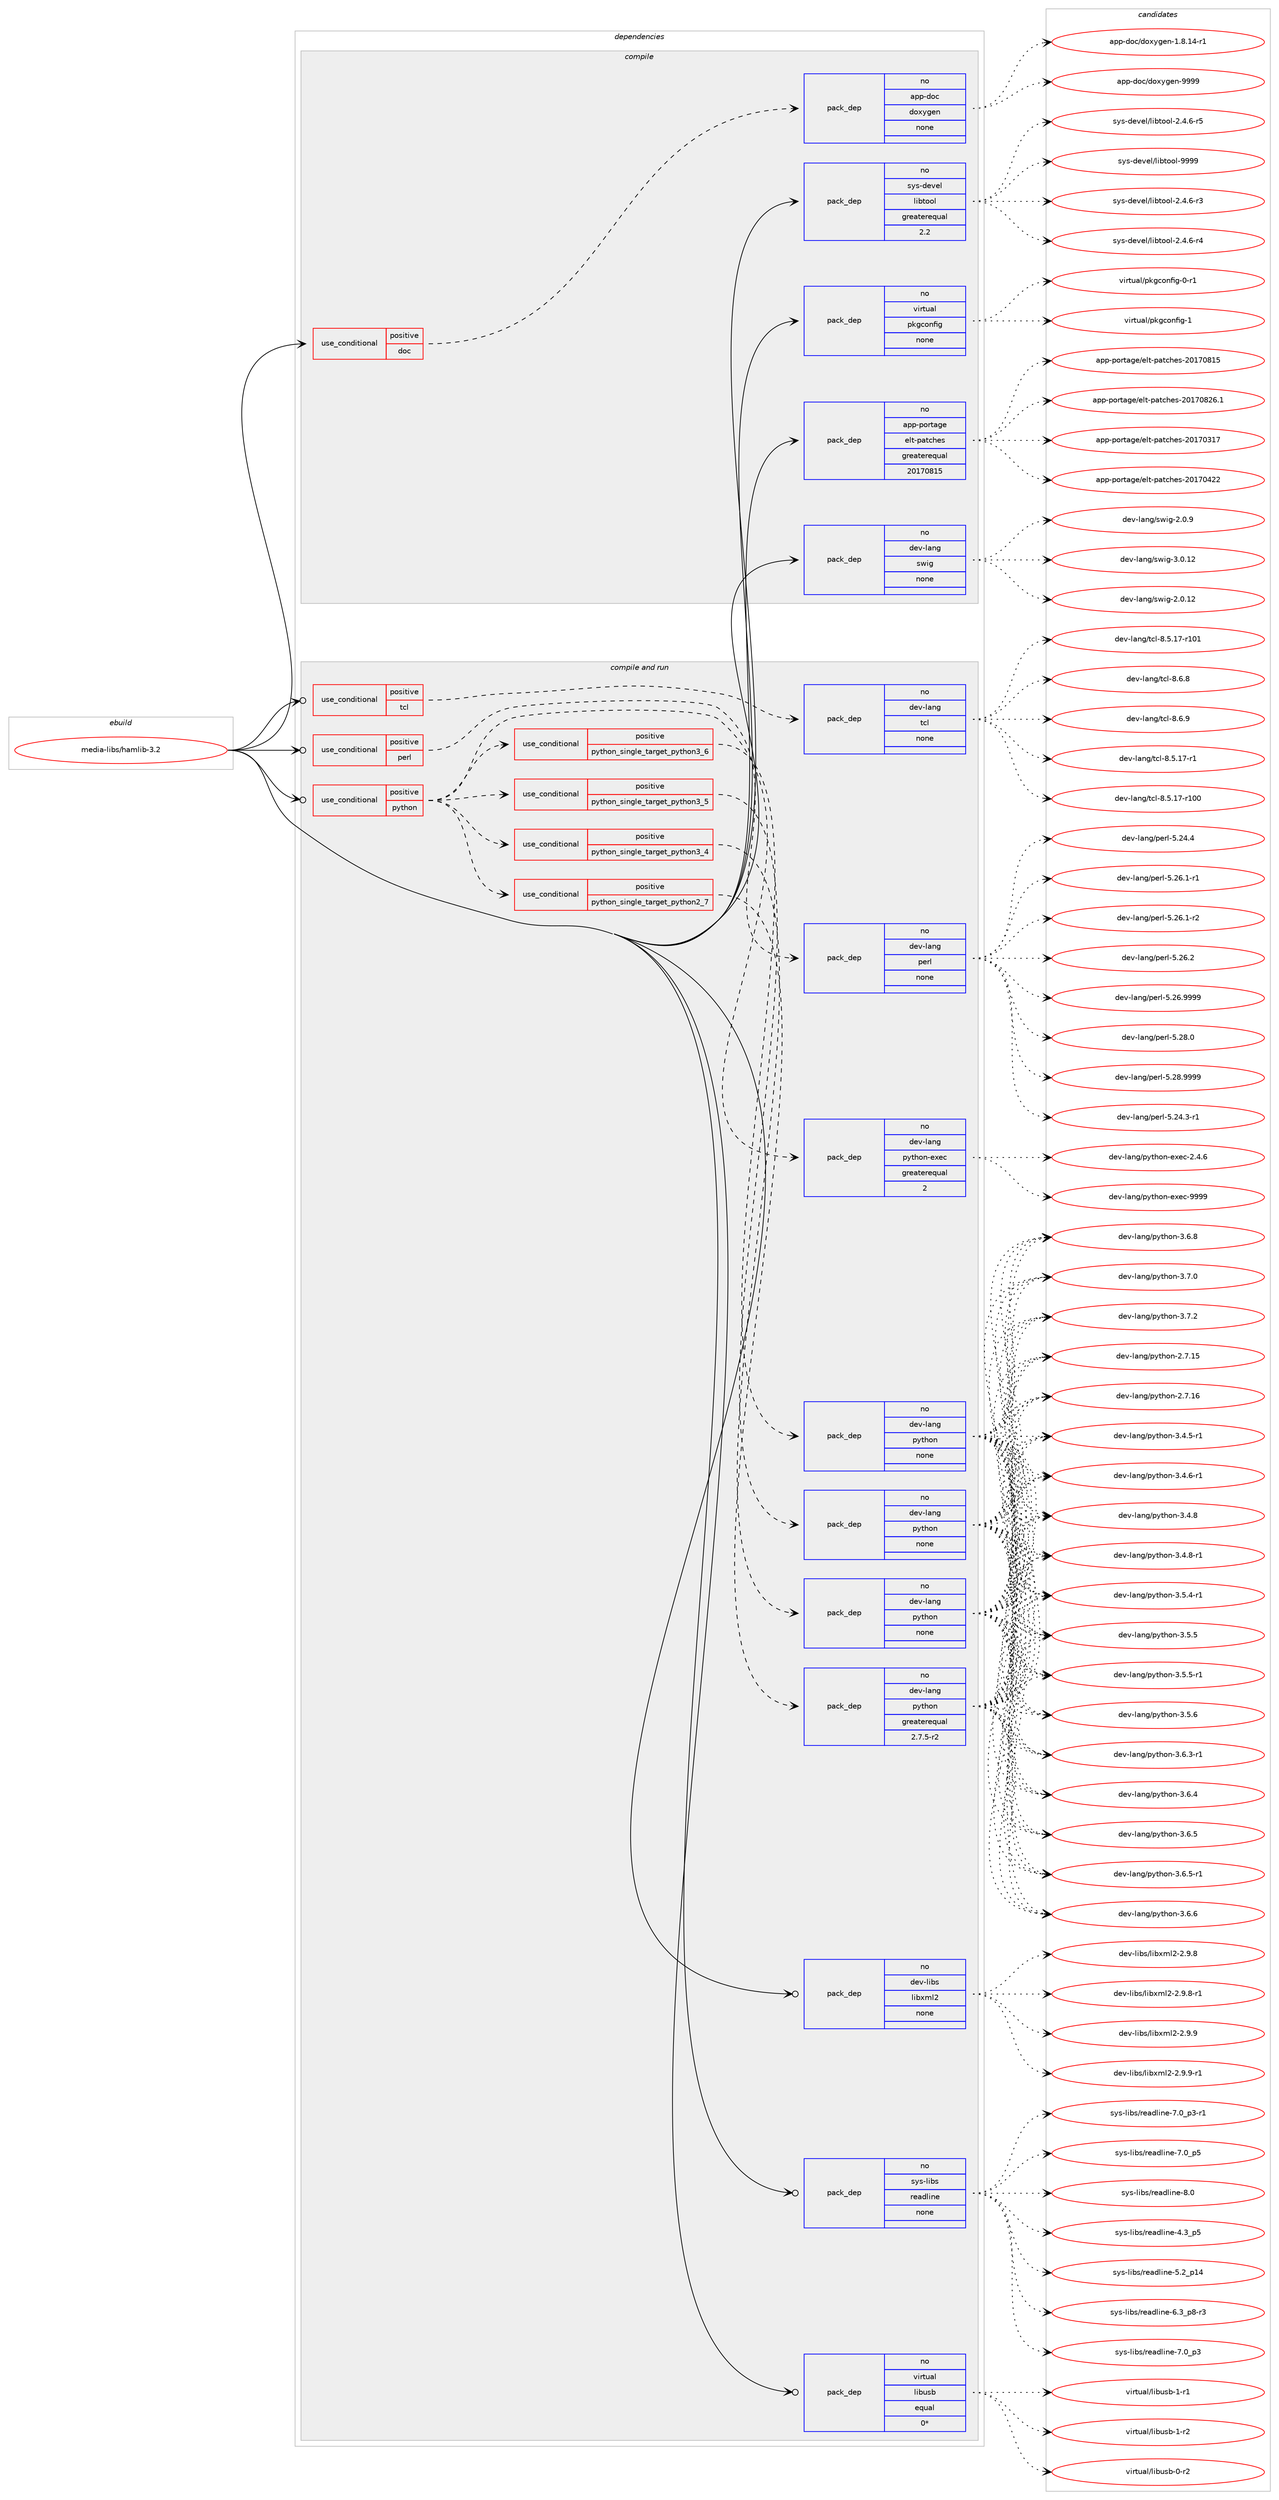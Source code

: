 digraph prolog {

# *************
# Graph options
# *************

newrank=true;
concentrate=true;
compound=true;
graph [rankdir=LR,fontname=Helvetica,fontsize=10,ranksep=1.5];#, ranksep=2.5, nodesep=0.2];
edge  [arrowhead=vee];
node  [fontname=Helvetica,fontsize=10];

# **********
# The ebuild
# **********

subgraph cluster_leftcol {
color=gray;
rank=same;
label=<<i>ebuild</i>>;
id [label="media-libs/hamlib-3.2", color=red, width=4, href="../media-libs/hamlib-3.2.svg"];
}

# ****************
# The dependencies
# ****************

subgraph cluster_midcol {
color=gray;
label=<<i>dependencies</i>>;
subgraph cluster_compile {
fillcolor="#eeeeee";
style=filled;
label=<<i>compile</i>>;
subgraph cond434113 {
dependency1611339 [label=<<TABLE BORDER="0" CELLBORDER="1" CELLSPACING="0" CELLPADDING="4"><TR><TD ROWSPAN="3" CELLPADDING="10">use_conditional</TD></TR><TR><TD>positive</TD></TR><TR><TD>doc</TD></TR></TABLE>>, shape=none, color=red];
subgraph pack1151498 {
dependency1611340 [label=<<TABLE BORDER="0" CELLBORDER="1" CELLSPACING="0" CELLPADDING="4" WIDTH="220"><TR><TD ROWSPAN="6" CELLPADDING="30">pack_dep</TD></TR><TR><TD WIDTH="110">no</TD></TR><TR><TD>app-doc</TD></TR><TR><TD>doxygen</TD></TR><TR><TD>none</TD></TR><TR><TD></TD></TR></TABLE>>, shape=none, color=blue];
}
dependency1611339:e -> dependency1611340:w [weight=20,style="dashed",arrowhead="vee"];
}
id:e -> dependency1611339:w [weight=20,style="solid",arrowhead="vee"];
subgraph pack1151499 {
dependency1611341 [label=<<TABLE BORDER="0" CELLBORDER="1" CELLSPACING="0" CELLPADDING="4" WIDTH="220"><TR><TD ROWSPAN="6" CELLPADDING="30">pack_dep</TD></TR><TR><TD WIDTH="110">no</TD></TR><TR><TD>app-portage</TD></TR><TR><TD>elt-patches</TD></TR><TR><TD>greaterequal</TD></TR><TR><TD>20170815</TD></TR></TABLE>>, shape=none, color=blue];
}
id:e -> dependency1611341:w [weight=20,style="solid",arrowhead="vee"];
subgraph pack1151500 {
dependency1611342 [label=<<TABLE BORDER="0" CELLBORDER="1" CELLSPACING="0" CELLPADDING="4" WIDTH="220"><TR><TD ROWSPAN="6" CELLPADDING="30">pack_dep</TD></TR><TR><TD WIDTH="110">no</TD></TR><TR><TD>dev-lang</TD></TR><TR><TD>swig</TD></TR><TR><TD>none</TD></TR><TR><TD></TD></TR></TABLE>>, shape=none, color=blue];
}
id:e -> dependency1611342:w [weight=20,style="solid",arrowhead="vee"];
subgraph pack1151501 {
dependency1611343 [label=<<TABLE BORDER="0" CELLBORDER="1" CELLSPACING="0" CELLPADDING="4" WIDTH="220"><TR><TD ROWSPAN="6" CELLPADDING="30">pack_dep</TD></TR><TR><TD WIDTH="110">no</TD></TR><TR><TD>sys-devel</TD></TR><TR><TD>libtool</TD></TR><TR><TD>greaterequal</TD></TR><TR><TD>2.2</TD></TR></TABLE>>, shape=none, color=blue];
}
id:e -> dependency1611343:w [weight=20,style="solid",arrowhead="vee"];
subgraph pack1151502 {
dependency1611344 [label=<<TABLE BORDER="0" CELLBORDER="1" CELLSPACING="0" CELLPADDING="4" WIDTH="220"><TR><TD ROWSPAN="6" CELLPADDING="30">pack_dep</TD></TR><TR><TD WIDTH="110">no</TD></TR><TR><TD>virtual</TD></TR><TR><TD>pkgconfig</TD></TR><TR><TD>none</TD></TR><TR><TD></TD></TR></TABLE>>, shape=none, color=blue];
}
id:e -> dependency1611344:w [weight=20,style="solid",arrowhead="vee"];
}
subgraph cluster_compileandrun {
fillcolor="#eeeeee";
style=filled;
label=<<i>compile and run</i>>;
subgraph cond434114 {
dependency1611345 [label=<<TABLE BORDER="0" CELLBORDER="1" CELLSPACING="0" CELLPADDING="4"><TR><TD ROWSPAN="3" CELLPADDING="10">use_conditional</TD></TR><TR><TD>positive</TD></TR><TR><TD>perl</TD></TR></TABLE>>, shape=none, color=red];
subgraph pack1151503 {
dependency1611346 [label=<<TABLE BORDER="0" CELLBORDER="1" CELLSPACING="0" CELLPADDING="4" WIDTH="220"><TR><TD ROWSPAN="6" CELLPADDING="30">pack_dep</TD></TR><TR><TD WIDTH="110">no</TD></TR><TR><TD>dev-lang</TD></TR><TR><TD>perl</TD></TR><TR><TD>none</TD></TR><TR><TD></TD></TR></TABLE>>, shape=none, color=blue];
}
dependency1611345:e -> dependency1611346:w [weight=20,style="dashed",arrowhead="vee"];
}
id:e -> dependency1611345:w [weight=20,style="solid",arrowhead="odotvee"];
subgraph cond434115 {
dependency1611347 [label=<<TABLE BORDER="0" CELLBORDER="1" CELLSPACING="0" CELLPADDING="4"><TR><TD ROWSPAN="3" CELLPADDING="10">use_conditional</TD></TR><TR><TD>positive</TD></TR><TR><TD>python</TD></TR></TABLE>>, shape=none, color=red];
subgraph cond434116 {
dependency1611348 [label=<<TABLE BORDER="0" CELLBORDER="1" CELLSPACING="0" CELLPADDING="4"><TR><TD ROWSPAN="3" CELLPADDING="10">use_conditional</TD></TR><TR><TD>positive</TD></TR><TR><TD>python_single_target_python2_7</TD></TR></TABLE>>, shape=none, color=red];
subgraph pack1151504 {
dependency1611349 [label=<<TABLE BORDER="0" CELLBORDER="1" CELLSPACING="0" CELLPADDING="4" WIDTH="220"><TR><TD ROWSPAN="6" CELLPADDING="30">pack_dep</TD></TR><TR><TD WIDTH="110">no</TD></TR><TR><TD>dev-lang</TD></TR><TR><TD>python</TD></TR><TR><TD>greaterequal</TD></TR><TR><TD>2.7.5-r2</TD></TR></TABLE>>, shape=none, color=blue];
}
dependency1611348:e -> dependency1611349:w [weight=20,style="dashed",arrowhead="vee"];
}
dependency1611347:e -> dependency1611348:w [weight=20,style="dashed",arrowhead="vee"];
subgraph cond434117 {
dependency1611350 [label=<<TABLE BORDER="0" CELLBORDER="1" CELLSPACING="0" CELLPADDING="4"><TR><TD ROWSPAN="3" CELLPADDING="10">use_conditional</TD></TR><TR><TD>positive</TD></TR><TR><TD>python_single_target_python3_4</TD></TR></TABLE>>, shape=none, color=red];
subgraph pack1151505 {
dependency1611351 [label=<<TABLE BORDER="0" CELLBORDER="1" CELLSPACING="0" CELLPADDING="4" WIDTH="220"><TR><TD ROWSPAN="6" CELLPADDING="30">pack_dep</TD></TR><TR><TD WIDTH="110">no</TD></TR><TR><TD>dev-lang</TD></TR><TR><TD>python</TD></TR><TR><TD>none</TD></TR><TR><TD></TD></TR></TABLE>>, shape=none, color=blue];
}
dependency1611350:e -> dependency1611351:w [weight=20,style="dashed",arrowhead="vee"];
}
dependency1611347:e -> dependency1611350:w [weight=20,style="dashed",arrowhead="vee"];
subgraph cond434118 {
dependency1611352 [label=<<TABLE BORDER="0" CELLBORDER="1" CELLSPACING="0" CELLPADDING="4"><TR><TD ROWSPAN="3" CELLPADDING="10">use_conditional</TD></TR><TR><TD>positive</TD></TR><TR><TD>python_single_target_python3_5</TD></TR></TABLE>>, shape=none, color=red];
subgraph pack1151506 {
dependency1611353 [label=<<TABLE BORDER="0" CELLBORDER="1" CELLSPACING="0" CELLPADDING="4" WIDTH="220"><TR><TD ROWSPAN="6" CELLPADDING="30">pack_dep</TD></TR><TR><TD WIDTH="110">no</TD></TR><TR><TD>dev-lang</TD></TR><TR><TD>python</TD></TR><TR><TD>none</TD></TR><TR><TD></TD></TR></TABLE>>, shape=none, color=blue];
}
dependency1611352:e -> dependency1611353:w [weight=20,style="dashed",arrowhead="vee"];
}
dependency1611347:e -> dependency1611352:w [weight=20,style="dashed",arrowhead="vee"];
subgraph cond434119 {
dependency1611354 [label=<<TABLE BORDER="0" CELLBORDER="1" CELLSPACING="0" CELLPADDING="4"><TR><TD ROWSPAN="3" CELLPADDING="10">use_conditional</TD></TR><TR><TD>positive</TD></TR><TR><TD>python_single_target_python3_6</TD></TR></TABLE>>, shape=none, color=red];
subgraph pack1151507 {
dependency1611355 [label=<<TABLE BORDER="0" CELLBORDER="1" CELLSPACING="0" CELLPADDING="4" WIDTH="220"><TR><TD ROWSPAN="6" CELLPADDING="30">pack_dep</TD></TR><TR><TD WIDTH="110">no</TD></TR><TR><TD>dev-lang</TD></TR><TR><TD>python</TD></TR><TR><TD>none</TD></TR><TR><TD></TD></TR></TABLE>>, shape=none, color=blue];
}
dependency1611354:e -> dependency1611355:w [weight=20,style="dashed",arrowhead="vee"];
}
dependency1611347:e -> dependency1611354:w [weight=20,style="dashed",arrowhead="vee"];
subgraph pack1151508 {
dependency1611356 [label=<<TABLE BORDER="0" CELLBORDER="1" CELLSPACING="0" CELLPADDING="4" WIDTH="220"><TR><TD ROWSPAN="6" CELLPADDING="30">pack_dep</TD></TR><TR><TD WIDTH="110">no</TD></TR><TR><TD>dev-lang</TD></TR><TR><TD>python-exec</TD></TR><TR><TD>greaterequal</TD></TR><TR><TD>2</TD></TR></TABLE>>, shape=none, color=blue];
}
dependency1611347:e -> dependency1611356:w [weight=20,style="dashed",arrowhead="vee"];
}
id:e -> dependency1611347:w [weight=20,style="solid",arrowhead="odotvee"];
subgraph cond434120 {
dependency1611357 [label=<<TABLE BORDER="0" CELLBORDER="1" CELLSPACING="0" CELLPADDING="4"><TR><TD ROWSPAN="3" CELLPADDING="10">use_conditional</TD></TR><TR><TD>positive</TD></TR><TR><TD>tcl</TD></TR></TABLE>>, shape=none, color=red];
subgraph pack1151509 {
dependency1611358 [label=<<TABLE BORDER="0" CELLBORDER="1" CELLSPACING="0" CELLPADDING="4" WIDTH="220"><TR><TD ROWSPAN="6" CELLPADDING="30">pack_dep</TD></TR><TR><TD WIDTH="110">no</TD></TR><TR><TD>dev-lang</TD></TR><TR><TD>tcl</TD></TR><TR><TD>none</TD></TR><TR><TD></TD></TR></TABLE>>, shape=none, color=blue];
}
dependency1611357:e -> dependency1611358:w [weight=20,style="dashed",arrowhead="vee"];
}
id:e -> dependency1611357:w [weight=20,style="solid",arrowhead="odotvee"];
subgraph pack1151510 {
dependency1611359 [label=<<TABLE BORDER="0" CELLBORDER="1" CELLSPACING="0" CELLPADDING="4" WIDTH="220"><TR><TD ROWSPAN="6" CELLPADDING="30">pack_dep</TD></TR><TR><TD WIDTH="110">no</TD></TR><TR><TD>dev-libs</TD></TR><TR><TD>libxml2</TD></TR><TR><TD>none</TD></TR><TR><TD></TD></TR></TABLE>>, shape=none, color=blue];
}
id:e -> dependency1611359:w [weight=20,style="solid",arrowhead="odotvee"];
subgraph pack1151511 {
dependency1611360 [label=<<TABLE BORDER="0" CELLBORDER="1" CELLSPACING="0" CELLPADDING="4" WIDTH="220"><TR><TD ROWSPAN="6" CELLPADDING="30">pack_dep</TD></TR><TR><TD WIDTH="110">no</TD></TR><TR><TD>sys-libs</TD></TR><TR><TD>readline</TD></TR><TR><TD>none</TD></TR><TR><TD></TD></TR></TABLE>>, shape=none, color=blue];
}
id:e -> dependency1611360:w [weight=20,style="solid",arrowhead="odotvee"];
subgraph pack1151512 {
dependency1611361 [label=<<TABLE BORDER="0" CELLBORDER="1" CELLSPACING="0" CELLPADDING="4" WIDTH="220"><TR><TD ROWSPAN="6" CELLPADDING="30">pack_dep</TD></TR><TR><TD WIDTH="110">no</TD></TR><TR><TD>virtual</TD></TR><TR><TD>libusb</TD></TR><TR><TD>equal</TD></TR><TR><TD>0*</TD></TR></TABLE>>, shape=none, color=blue];
}
id:e -> dependency1611361:w [weight=20,style="solid",arrowhead="odotvee"];
}
subgraph cluster_run {
fillcolor="#eeeeee";
style=filled;
label=<<i>run</i>>;
}
}

# **************
# The candidates
# **************

subgraph cluster_choices {
rank=same;
color=gray;
label=<<i>candidates</i>>;

subgraph choice1151498 {
color=black;
nodesep=1;
choice97112112451001119947100111120121103101110454946564649524511449 [label="app-doc/doxygen-1.8.14-r1", color=red, width=4,href="../app-doc/doxygen-1.8.14-r1.svg"];
choice971121124510011199471001111201211031011104557575757 [label="app-doc/doxygen-9999", color=red, width=4,href="../app-doc/doxygen-9999.svg"];
dependency1611340:e -> choice97112112451001119947100111120121103101110454946564649524511449:w [style=dotted,weight="100"];
dependency1611340:e -> choice971121124510011199471001111201211031011104557575757:w [style=dotted,weight="100"];
}
subgraph choice1151499 {
color=black;
nodesep=1;
choice97112112451121111141169710310147101108116451129711699104101115455048495548514955 [label="app-portage/elt-patches-20170317", color=red, width=4,href="../app-portage/elt-patches-20170317.svg"];
choice97112112451121111141169710310147101108116451129711699104101115455048495548525050 [label="app-portage/elt-patches-20170422", color=red, width=4,href="../app-portage/elt-patches-20170422.svg"];
choice97112112451121111141169710310147101108116451129711699104101115455048495548564953 [label="app-portage/elt-patches-20170815", color=red, width=4,href="../app-portage/elt-patches-20170815.svg"];
choice971121124511211111411697103101471011081164511297116991041011154550484955485650544649 [label="app-portage/elt-patches-20170826.1", color=red, width=4,href="../app-portage/elt-patches-20170826.1.svg"];
dependency1611341:e -> choice97112112451121111141169710310147101108116451129711699104101115455048495548514955:w [style=dotted,weight="100"];
dependency1611341:e -> choice97112112451121111141169710310147101108116451129711699104101115455048495548525050:w [style=dotted,weight="100"];
dependency1611341:e -> choice97112112451121111141169710310147101108116451129711699104101115455048495548564953:w [style=dotted,weight="100"];
dependency1611341:e -> choice971121124511211111411697103101471011081164511297116991041011154550484955485650544649:w [style=dotted,weight="100"];
}
subgraph choice1151500 {
color=black;
nodesep=1;
choice10010111845108971101034711511910510345504648464950 [label="dev-lang/swig-2.0.12", color=red, width=4,href="../dev-lang/swig-2.0.12.svg"];
choice100101118451089711010347115119105103455046484657 [label="dev-lang/swig-2.0.9", color=red, width=4,href="../dev-lang/swig-2.0.9.svg"];
choice10010111845108971101034711511910510345514648464950 [label="dev-lang/swig-3.0.12", color=red, width=4,href="../dev-lang/swig-3.0.12.svg"];
dependency1611342:e -> choice10010111845108971101034711511910510345504648464950:w [style=dotted,weight="100"];
dependency1611342:e -> choice100101118451089711010347115119105103455046484657:w [style=dotted,weight="100"];
dependency1611342:e -> choice10010111845108971101034711511910510345514648464950:w [style=dotted,weight="100"];
}
subgraph choice1151501 {
color=black;
nodesep=1;
choice1151211154510010111810110847108105981161111111084550465246544511451 [label="sys-devel/libtool-2.4.6-r3", color=red, width=4,href="../sys-devel/libtool-2.4.6-r3.svg"];
choice1151211154510010111810110847108105981161111111084550465246544511452 [label="sys-devel/libtool-2.4.6-r4", color=red, width=4,href="../sys-devel/libtool-2.4.6-r4.svg"];
choice1151211154510010111810110847108105981161111111084550465246544511453 [label="sys-devel/libtool-2.4.6-r5", color=red, width=4,href="../sys-devel/libtool-2.4.6-r5.svg"];
choice1151211154510010111810110847108105981161111111084557575757 [label="sys-devel/libtool-9999", color=red, width=4,href="../sys-devel/libtool-9999.svg"];
dependency1611343:e -> choice1151211154510010111810110847108105981161111111084550465246544511451:w [style=dotted,weight="100"];
dependency1611343:e -> choice1151211154510010111810110847108105981161111111084550465246544511452:w [style=dotted,weight="100"];
dependency1611343:e -> choice1151211154510010111810110847108105981161111111084550465246544511453:w [style=dotted,weight="100"];
dependency1611343:e -> choice1151211154510010111810110847108105981161111111084557575757:w [style=dotted,weight="100"];
}
subgraph choice1151502 {
color=black;
nodesep=1;
choice11810511411611797108471121071039911111010210510345484511449 [label="virtual/pkgconfig-0-r1", color=red, width=4,href="../virtual/pkgconfig-0-r1.svg"];
choice1181051141161179710847112107103991111101021051034549 [label="virtual/pkgconfig-1", color=red, width=4,href="../virtual/pkgconfig-1.svg"];
dependency1611344:e -> choice11810511411611797108471121071039911111010210510345484511449:w [style=dotted,weight="100"];
dependency1611344:e -> choice1181051141161179710847112107103991111101021051034549:w [style=dotted,weight="100"];
}
subgraph choice1151503 {
color=black;
nodesep=1;
choice100101118451089711010347112101114108455346505246514511449 [label="dev-lang/perl-5.24.3-r1", color=red, width=4,href="../dev-lang/perl-5.24.3-r1.svg"];
choice10010111845108971101034711210111410845534650524652 [label="dev-lang/perl-5.24.4", color=red, width=4,href="../dev-lang/perl-5.24.4.svg"];
choice100101118451089711010347112101114108455346505446494511449 [label="dev-lang/perl-5.26.1-r1", color=red, width=4,href="../dev-lang/perl-5.26.1-r1.svg"];
choice100101118451089711010347112101114108455346505446494511450 [label="dev-lang/perl-5.26.1-r2", color=red, width=4,href="../dev-lang/perl-5.26.1-r2.svg"];
choice10010111845108971101034711210111410845534650544650 [label="dev-lang/perl-5.26.2", color=red, width=4,href="../dev-lang/perl-5.26.2.svg"];
choice10010111845108971101034711210111410845534650544657575757 [label="dev-lang/perl-5.26.9999", color=red, width=4,href="../dev-lang/perl-5.26.9999.svg"];
choice10010111845108971101034711210111410845534650564648 [label="dev-lang/perl-5.28.0", color=red, width=4,href="../dev-lang/perl-5.28.0.svg"];
choice10010111845108971101034711210111410845534650564657575757 [label="dev-lang/perl-5.28.9999", color=red, width=4,href="../dev-lang/perl-5.28.9999.svg"];
dependency1611346:e -> choice100101118451089711010347112101114108455346505246514511449:w [style=dotted,weight="100"];
dependency1611346:e -> choice10010111845108971101034711210111410845534650524652:w [style=dotted,weight="100"];
dependency1611346:e -> choice100101118451089711010347112101114108455346505446494511449:w [style=dotted,weight="100"];
dependency1611346:e -> choice100101118451089711010347112101114108455346505446494511450:w [style=dotted,weight="100"];
dependency1611346:e -> choice10010111845108971101034711210111410845534650544650:w [style=dotted,weight="100"];
dependency1611346:e -> choice10010111845108971101034711210111410845534650544657575757:w [style=dotted,weight="100"];
dependency1611346:e -> choice10010111845108971101034711210111410845534650564648:w [style=dotted,weight="100"];
dependency1611346:e -> choice10010111845108971101034711210111410845534650564657575757:w [style=dotted,weight="100"];
}
subgraph choice1151504 {
color=black;
nodesep=1;
choice10010111845108971101034711212111610411111045504655464953 [label="dev-lang/python-2.7.15", color=red, width=4,href="../dev-lang/python-2.7.15.svg"];
choice10010111845108971101034711212111610411111045504655464954 [label="dev-lang/python-2.7.16", color=red, width=4,href="../dev-lang/python-2.7.16.svg"];
choice1001011184510897110103471121211161041111104551465246534511449 [label="dev-lang/python-3.4.5-r1", color=red, width=4,href="../dev-lang/python-3.4.5-r1.svg"];
choice1001011184510897110103471121211161041111104551465246544511449 [label="dev-lang/python-3.4.6-r1", color=red, width=4,href="../dev-lang/python-3.4.6-r1.svg"];
choice100101118451089711010347112121116104111110455146524656 [label="dev-lang/python-3.4.8", color=red, width=4,href="../dev-lang/python-3.4.8.svg"];
choice1001011184510897110103471121211161041111104551465246564511449 [label="dev-lang/python-3.4.8-r1", color=red, width=4,href="../dev-lang/python-3.4.8-r1.svg"];
choice1001011184510897110103471121211161041111104551465346524511449 [label="dev-lang/python-3.5.4-r1", color=red, width=4,href="../dev-lang/python-3.5.4-r1.svg"];
choice100101118451089711010347112121116104111110455146534653 [label="dev-lang/python-3.5.5", color=red, width=4,href="../dev-lang/python-3.5.5.svg"];
choice1001011184510897110103471121211161041111104551465346534511449 [label="dev-lang/python-3.5.5-r1", color=red, width=4,href="../dev-lang/python-3.5.5-r1.svg"];
choice100101118451089711010347112121116104111110455146534654 [label="dev-lang/python-3.5.6", color=red, width=4,href="../dev-lang/python-3.5.6.svg"];
choice1001011184510897110103471121211161041111104551465446514511449 [label="dev-lang/python-3.6.3-r1", color=red, width=4,href="../dev-lang/python-3.6.3-r1.svg"];
choice100101118451089711010347112121116104111110455146544652 [label="dev-lang/python-3.6.4", color=red, width=4,href="../dev-lang/python-3.6.4.svg"];
choice100101118451089711010347112121116104111110455146544653 [label="dev-lang/python-3.6.5", color=red, width=4,href="../dev-lang/python-3.6.5.svg"];
choice1001011184510897110103471121211161041111104551465446534511449 [label="dev-lang/python-3.6.5-r1", color=red, width=4,href="../dev-lang/python-3.6.5-r1.svg"];
choice100101118451089711010347112121116104111110455146544654 [label="dev-lang/python-3.6.6", color=red, width=4,href="../dev-lang/python-3.6.6.svg"];
choice100101118451089711010347112121116104111110455146544656 [label="dev-lang/python-3.6.8", color=red, width=4,href="../dev-lang/python-3.6.8.svg"];
choice100101118451089711010347112121116104111110455146554648 [label="dev-lang/python-3.7.0", color=red, width=4,href="../dev-lang/python-3.7.0.svg"];
choice100101118451089711010347112121116104111110455146554650 [label="dev-lang/python-3.7.2", color=red, width=4,href="../dev-lang/python-3.7.2.svg"];
dependency1611349:e -> choice10010111845108971101034711212111610411111045504655464953:w [style=dotted,weight="100"];
dependency1611349:e -> choice10010111845108971101034711212111610411111045504655464954:w [style=dotted,weight="100"];
dependency1611349:e -> choice1001011184510897110103471121211161041111104551465246534511449:w [style=dotted,weight="100"];
dependency1611349:e -> choice1001011184510897110103471121211161041111104551465246544511449:w [style=dotted,weight="100"];
dependency1611349:e -> choice100101118451089711010347112121116104111110455146524656:w [style=dotted,weight="100"];
dependency1611349:e -> choice1001011184510897110103471121211161041111104551465246564511449:w [style=dotted,weight="100"];
dependency1611349:e -> choice1001011184510897110103471121211161041111104551465346524511449:w [style=dotted,weight="100"];
dependency1611349:e -> choice100101118451089711010347112121116104111110455146534653:w [style=dotted,weight="100"];
dependency1611349:e -> choice1001011184510897110103471121211161041111104551465346534511449:w [style=dotted,weight="100"];
dependency1611349:e -> choice100101118451089711010347112121116104111110455146534654:w [style=dotted,weight="100"];
dependency1611349:e -> choice1001011184510897110103471121211161041111104551465446514511449:w [style=dotted,weight="100"];
dependency1611349:e -> choice100101118451089711010347112121116104111110455146544652:w [style=dotted,weight="100"];
dependency1611349:e -> choice100101118451089711010347112121116104111110455146544653:w [style=dotted,weight="100"];
dependency1611349:e -> choice1001011184510897110103471121211161041111104551465446534511449:w [style=dotted,weight="100"];
dependency1611349:e -> choice100101118451089711010347112121116104111110455146544654:w [style=dotted,weight="100"];
dependency1611349:e -> choice100101118451089711010347112121116104111110455146544656:w [style=dotted,weight="100"];
dependency1611349:e -> choice100101118451089711010347112121116104111110455146554648:w [style=dotted,weight="100"];
dependency1611349:e -> choice100101118451089711010347112121116104111110455146554650:w [style=dotted,weight="100"];
}
subgraph choice1151505 {
color=black;
nodesep=1;
choice10010111845108971101034711212111610411111045504655464953 [label="dev-lang/python-2.7.15", color=red, width=4,href="../dev-lang/python-2.7.15.svg"];
choice10010111845108971101034711212111610411111045504655464954 [label="dev-lang/python-2.7.16", color=red, width=4,href="../dev-lang/python-2.7.16.svg"];
choice1001011184510897110103471121211161041111104551465246534511449 [label="dev-lang/python-3.4.5-r1", color=red, width=4,href="../dev-lang/python-3.4.5-r1.svg"];
choice1001011184510897110103471121211161041111104551465246544511449 [label="dev-lang/python-3.4.6-r1", color=red, width=4,href="../dev-lang/python-3.4.6-r1.svg"];
choice100101118451089711010347112121116104111110455146524656 [label="dev-lang/python-3.4.8", color=red, width=4,href="../dev-lang/python-3.4.8.svg"];
choice1001011184510897110103471121211161041111104551465246564511449 [label="dev-lang/python-3.4.8-r1", color=red, width=4,href="../dev-lang/python-3.4.8-r1.svg"];
choice1001011184510897110103471121211161041111104551465346524511449 [label="dev-lang/python-3.5.4-r1", color=red, width=4,href="../dev-lang/python-3.5.4-r1.svg"];
choice100101118451089711010347112121116104111110455146534653 [label="dev-lang/python-3.5.5", color=red, width=4,href="../dev-lang/python-3.5.5.svg"];
choice1001011184510897110103471121211161041111104551465346534511449 [label="dev-lang/python-3.5.5-r1", color=red, width=4,href="../dev-lang/python-3.5.5-r1.svg"];
choice100101118451089711010347112121116104111110455146534654 [label="dev-lang/python-3.5.6", color=red, width=4,href="../dev-lang/python-3.5.6.svg"];
choice1001011184510897110103471121211161041111104551465446514511449 [label="dev-lang/python-3.6.3-r1", color=red, width=4,href="../dev-lang/python-3.6.3-r1.svg"];
choice100101118451089711010347112121116104111110455146544652 [label="dev-lang/python-3.6.4", color=red, width=4,href="../dev-lang/python-3.6.4.svg"];
choice100101118451089711010347112121116104111110455146544653 [label="dev-lang/python-3.6.5", color=red, width=4,href="../dev-lang/python-3.6.5.svg"];
choice1001011184510897110103471121211161041111104551465446534511449 [label="dev-lang/python-3.6.5-r1", color=red, width=4,href="../dev-lang/python-3.6.5-r1.svg"];
choice100101118451089711010347112121116104111110455146544654 [label="dev-lang/python-3.6.6", color=red, width=4,href="../dev-lang/python-3.6.6.svg"];
choice100101118451089711010347112121116104111110455146544656 [label="dev-lang/python-3.6.8", color=red, width=4,href="../dev-lang/python-3.6.8.svg"];
choice100101118451089711010347112121116104111110455146554648 [label="dev-lang/python-3.7.0", color=red, width=4,href="../dev-lang/python-3.7.0.svg"];
choice100101118451089711010347112121116104111110455146554650 [label="dev-lang/python-3.7.2", color=red, width=4,href="../dev-lang/python-3.7.2.svg"];
dependency1611351:e -> choice10010111845108971101034711212111610411111045504655464953:w [style=dotted,weight="100"];
dependency1611351:e -> choice10010111845108971101034711212111610411111045504655464954:w [style=dotted,weight="100"];
dependency1611351:e -> choice1001011184510897110103471121211161041111104551465246534511449:w [style=dotted,weight="100"];
dependency1611351:e -> choice1001011184510897110103471121211161041111104551465246544511449:w [style=dotted,weight="100"];
dependency1611351:e -> choice100101118451089711010347112121116104111110455146524656:w [style=dotted,weight="100"];
dependency1611351:e -> choice1001011184510897110103471121211161041111104551465246564511449:w [style=dotted,weight="100"];
dependency1611351:e -> choice1001011184510897110103471121211161041111104551465346524511449:w [style=dotted,weight="100"];
dependency1611351:e -> choice100101118451089711010347112121116104111110455146534653:w [style=dotted,weight="100"];
dependency1611351:e -> choice1001011184510897110103471121211161041111104551465346534511449:w [style=dotted,weight="100"];
dependency1611351:e -> choice100101118451089711010347112121116104111110455146534654:w [style=dotted,weight="100"];
dependency1611351:e -> choice1001011184510897110103471121211161041111104551465446514511449:w [style=dotted,weight="100"];
dependency1611351:e -> choice100101118451089711010347112121116104111110455146544652:w [style=dotted,weight="100"];
dependency1611351:e -> choice100101118451089711010347112121116104111110455146544653:w [style=dotted,weight="100"];
dependency1611351:e -> choice1001011184510897110103471121211161041111104551465446534511449:w [style=dotted,weight="100"];
dependency1611351:e -> choice100101118451089711010347112121116104111110455146544654:w [style=dotted,weight="100"];
dependency1611351:e -> choice100101118451089711010347112121116104111110455146544656:w [style=dotted,weight="100"];
dependency1611351:e -> choice100101118451089711010347112121116104111110455146554648:w [style=dotted,weight="100"];
dependency1611351:e -> choice100101118451089711010347112121116104111110455146554650:w [style=dotted,weight="100"];
}
subgraph choice1151506 {
color=black;
nodesep=1;
choice10010111845108971101034711212111610411111045504655464953 [label="dev-lang/python-2.7.15", color=red, width=4,href="../dev-lang/python-2.7.15.svg"];
choice10010111845108971101034711212111610411111045504655464954 [label="dev-lang/python-2.7.16", color=red, width=4,href="../dev-lang/python-2.7.16.svg"];
choice1001011184510897110103471121211161041111104551465246534511449 [label="dev-lang/python-3.4.5-r1", color=red, width=4,href="../dev-lang/python-3.4.5-r1.svg"];
choice1001011184510897110103471121211161041111104551465246544511449 [label="dev-lang/python-3.4.6-r1", color=red, width=4,href="../dev-lang/python-3.4.6-r1.svg"];
choice100101118451089711010347112121116104111110455146524656 [label="dev-lang/python-3.4.8", color=red, width=4,href="../dev-lang/python-3.4.8.svg"];
choice1001011184510897110103471121211161041111104551465246564511449 [label="dev-lang/python-3.4.8-r1", color=red, width=4,href="../dev-lang/python-3.4.8-r1.svg"];
choice1001011184510897110103471121211161041111104551465346524511449 [label="dev-lang/python-3.5.4-r1", color=red, width=4,href="../dev-lang/python-3.5.4-r1.svg"];
choice100101118451089711010347112121116104111110455146534653 [label="dev-lang/python-3.5.5", color=red, width=4,href="../dev-lang/python-3.5.5.svg"];
choice1001011184510897110103471121211161041111104551465346534511449 [label="dev-lang/python-3.5.5-r1", color=red, width=4,href="../dev-lang/python-3.5.5-r1.svg"];
choice100101118451089711010347112121116104111110455146534654 [label="dev-lang/python-3.5.6", color=red, width=4,href="../dev-lang/python-3.5.6.svg"];
choice1001011184510897110103471121211161041111104551465446514511449 [label="dev-lang/python-3.6.3-r1", color=red, width=4,href="../dev-lang/python-3.6.3-r1.svg"];
choice100101118451089711010347112121116104111110455146544652 [label="dev-lang/python-3.6.4", color=red, width=4,href="../dev-lang/python-3.6.4.svg"];
choice100101118451089711010347112121116104111110455146544653 [label="dev-lang/python-3.6.5", color=red, width=4,href="../dev-lang/python-3.6.5.svg"];
choice1001011184510897110103471121211161041111104551465446534511449 [label="dev-lang/python-3.6.5-r1", color=red, width=4,href="../dev-lang/python-3.6.5-r1.svg"];
choice100101118451089711010347112121116104111110455146544654 [label="dev-lang/python-3.6.6", color=red, width=4,href="../dev-lang/python-3.6.6.svg"];
choice100101118451089711010347112121116104111110455146544656 [label="dev-lang/python-3.6.8", color=red, width=4,href="../dev-lang/python-3.6.8.svg"];
choice100101118451089711010347112121116104111110455146554648 [label="dev-lang/python-3.7.0", color=red, width=4,href="../dev-lang/python-3.7.0.svg"];
choice100101118451089711010347112121116104111110455146554650 [label="dev-lang/python-3.7.2", color=red, width=4,href="../dev-lang/python-3.7.2.svg"];
dependency1611353:e -> choice10010111845108971101034711212111610411111045504655464953:w [style=dotted,weight="100"];
dependency1611353:e -> choice10010111845108971101034711212111610411111045504655464954:w [style=dotted,weight="100"];
dependency1611353:e -> choice1001011184510897110103471121211161041111104551465246534511449:w [style=dotted,weight="100"];
dependency1611353:e -> choice1001011184510897110103471121211161041111104551465246544511449:w [style=dotted,weight="100"];
dependency1611353:e -> choice100101118451089711010347112121116104111110455146524656:w [style=dotted,weight="100"];
dependency1611353:e -> choice1001011184510897110103471121211161041111104551465246564511449:w [style=dotted,weight="100"];
dependency1611353:e -> choice1001011184510897110103471121211161041111104551465346524511449:w [style=dotted,weight="100"];
dependency1611353:e -> choice100101118451089711010347112121116104111110455146534653:w [style=dotted,weight="100"];
dependency1611353:e -> choice1001011184510897110103471121211161041111104551465346534511449:w [style=dotted,weight="100"];
dependency1611353:e -> choice100101118451089711010347112121116104111110455146534654:w [style=dotted,weight="100"];
dependency1611353:e -> choice1001011184510897110103471121211161041111104551465446514511449:w [style=dotted,weight="100"];
dependency1611353:e -> choice100101118451089711010347112121116104111110455146544652:w [style=dotted,weight="100"];
dependency1611353:e -> choice100101118451089711010347112121116104111110455146544653:w [style=dotted,weight="100"];
dependency1611353:e -> choice1001011184510897110103471121211161041111104551465446534511449:w [style=dotted,weight="100"];
dependency1611353:e -> choice100101118451089711010347112121116104111110455146544654:w [style=dotted,weight="100"];
dependency1611353:e -> choice100101118451089711010347112121116104111110455146544656:w [style=dotted,weight="100"];
dependency1611353:e -> choice100101118451089711010347112121116104111110455146554648:w [style=dotted,weight="100"];
dependency1611353:e -> choice100101118451089711010347112121116104111110455146554650:w [style=dotted,weight="100"];
}
subgraph choice1151507 {
color=black;
nodesep=1;
choice10010111845108971101034711212111610411111045504655464953 [label="dev-lang/python-2.7.15", color=red, width=4,href="../dev-lang/python-2.7.15.svg"];
choice10010111845108971101034711212111610411111045504655464954 [label="dev-lang/python-2.7.16", color=red, width=4,href="../dev-lang/python-2.7.16.svg"];
choice1001011184510897110103471121211161041111104551465246534511449 [label="dev-lang/python-3.4.5-r1", color=red, width=4,href="../dev-lang/python-3.4.5-r1.svg"];
choice1001011184510897110103471121211161041111104551465246544511449 [label="dev-lang/python-3.4.6-r1", color=red, width=4,href="../dev-lang/python-3.4.6-r1.svg"];
choice100101118451089711010347112121116104111110455146524656 [label="dev-lang/python-3.4.8", color=red, width=4,href="../dev-lang/python-3.4.8.svg"];
choice1001011184510897110103471121211161041111104551465246564511449 [label="dev-lang/python-3.4.8-r1", color=red, width=4,href="../dev-lang/python-3.4.8-r1.svg"];
choice1001011184510897110103471121211161041111104551465346524511449 [label="dev-lang/python-3.5.4-r1", color=red, width=4,href="../dev-lang/python-3.5.4-r1.svg"];
choice100101118451089711010347112121116104111110455146534653 [label="dev-lang/python-3.5.5", color=red, width=4,href="../dev-lang/python-3.5.5.svg"];
choice1001011184510897110103471121211161041111104551465346534511449 [label="dev-lang/python-3.5.5-r1", color=red, width=4,href="../dev-lang/python-3.5.5-r1.svg"];
choice100101118451089711010347112121116104111110455146534654 [label="dev-lang/python-3.5.6", color=red, width=4,href="../dev-lang/python-3.5.6.svg"];
choice1001011184510897110103471121211161041111104551465446514511449 [label="dev-lang/python-3.6.3-r1", color=red, width=4,href="../dev-lang/python-3.6.3-r1.svg"];
choice100101118451089711010347112121116104111110455146544652 [label="dev-lang/python-3.6.4", color=red, width=4,href="../dev-lang/python-3.6.4.svg"];
choice100101118451089711010347112121116104111110455146544653 [label="dev-lang/python-3.6.5", color=red, width=4,href="../dev-lang/python-3.6.5.svg"];
choice1001011184510897110103471121211161041111104551465446534511449 [label="dev-lang/python-3.6.5-r1", color=red, width=4,href="../dev-lang/python-3.6.5-r1.svg"];
choice100101118451089711010347112121116104111110455146544654 [label="dev-lang/python-3.6.6", color=red, width=4,href="../dev-lang/python-3.6.6.svg"];
choice100101118451089711010347112121116104111110455146544656 [label="dev-lang/python-3.6.8", color=red, width=4,href="../dev-lang/python-3.6.8.svg"];
choice100101118451089711010347112121116104111110455146554648 [label="dev-lang/python-3.7.0", color=red, width=4,href="../dev-lang/python-3.7.0.svg"];
choice100101118451089711010347112121116104111110455146554650 [label="dev-lang/python-3.7.2", color=red, width=4,href="../dev-lang/python-3.7.2.svg"];
dependency1611355:e -> choice10010111845108971101034711212111610411111045504655464953:w [style=dotted,weight="100"];
dependency1611355:e -> choice10010111845108971101034711212111610411111045504655464954:w [style=dotted,weight="100"];
dependency1611355:e -> choice1001011184510897110103471121211161041111104551465246534511449:w [style=dotted,weight="100"];
dependency1611355:e -> choice1001011184510897110103471121211161041111104551465246544511449:w [style=dotted,weight="100"];
dependency1611355:e -> choice100101118451089711010347112121116104111110455146524656:w [style=dotted,weight="100"];
dependency1611355:e -> choice1001011184510897110103471121211161041111104551465246564511449:w [style=dotted,weight="100"];
dependency1611355:e -> choice1001011184510897110103471121211161041111104551465346524511449:w [style=dotted,weight="100"];
dependency1611355:e -> choice100101118451089711010347112121116104111110455146534653:w [style=dotted,weight="100"];
dependency1611355:e -> choice1001011184510897110103471121211161041111104551465346534511449:w [style=dotted,weight="100"];
dependency1611355:e -> choice100101118451089711010347112121116104111110455146534654:w [style=dotted,weight="100"];
dependency1611355:e -> choice1001011184510897110103471121211161041111104551465446514511449:w [style=dotted,weight="100"];
dependency1611355:e -> choice100101118451089711010347112121116104111110455146544652:w [style=dotted,weight="100"];
dependency1611355:e -> choice100101118451089711010347112121116104111110455146544653:w [style=dotted,weight="100"];
dependency1611355:e -> choice1001011184510897110103471121211161041111104551465446534511449:w [style=dotted,weight="100"];
dependency1611355:e -> choice100101118451089711010347112121116104111110455146544654:w [style=dotted,weight="100"];
dependency1611355:e -> choice100101118451089711010347112121116104111110455146544656:w [style=dotted,weight="100"];
dependency1611355:e -> choice100101118451089711010347112121116104111110455146554648:w [style=dotted,weight="100"];
dependency1611355:e -> choice100101118451089711010347112121116104111110455146554650:w [style=dotted,weight="100"];
}
subgraph choice1151508 {
color=black;
nodesep=1;
choice1001011184510897110103471121211161041111104510112010199455046524654 [label="dev-lang/python-exec-2.4.6", color=red, width=4,href="../dev-lang/python-exec-2.4.6.svg"];
choice10010111845108971101034711212111610411111045101120101994557575757 [label="dev-lang/python-exec-9999", color=red, width=4,href="../dev-lang/python-exec-9999.svg"];
dependency1611356:e -> choice1001011184510897110103471121211161041111104510112010199455046524654:w [style=dotted,weight="100"];
dependency1611356:e -> choice10010111845108971101034711212111610411111045101120101994557575757:w [style=dotted,weight="100"];
}
subgraph choice1151509 {
color=black;
nodesep=1;
choice10010111845108971101034711699108455646534649554511449 [label="dev-lang/tcl-8.5.17-r1", color=red, width=4,href="../dev-lang/tcl-8.5.17-r1.svg"];
choice100101118451089711010347116991084556465346495545114494848 [label="dev-lang/tcl-8.5.17-r100", color=red, width=4,href="../dev-lang/tcl-8.5.17-r100.svg"];
choice100101118451089711010347116991084556465346495545114494849 [label="dev-lang/tcl-8.5.17-r101", color=red, width=4,href="../dev-lang/tcl-8.5.17-r101.svg"];
choice10010111845108971101034711699108455646544656 [label="dev-lang/tcl-8.6.8", color=red, width=4,href="../dev-lang/tcl-8.6.8.svg"];
choice10010111845108971101034711699108455646544657 [label="dev-lang/tcl-8.6.9", color=red, width=4,href="../dev-lang/tcl-8.6.9.svg"];
dependency1611358:e -> choice10010111845108971101034711699108455646534649554511449:w [style=dotted,weight="100"];
dependency1611358:e -> choice100101118451089711010347116991084556465346495545114494848:w [style=dotted,weight="100"];
dependency1611358:e -> choice100101118451089711010347116991084556465346495545114494849:w [style=dotted,weight="100"];
dependency1611358:e -> choice10010111845108971101034711699108455646544656:w [style=dotted,weight="100"];
dependency1611358:e -> choice10010111845108971101034711699108455646544657:w [style=dotted,weight="100"];
}
subgraph choice1151510 {
color=black;
nodesep=1;
choice1001011184510810598115471081059812010910850455046574656 [label="dev-libs/libxml2-2.9.8", color=red, width=4,href="../dev-libs/libxml2-2.9.8.svg"];
choice10010111845108105981154710810598120109108504550465746564511449 [label="dev-libs/libxml2-2.9.8-r1", color=red, width=4,href="../dev-libs/libxml2-2.9.8-r1.svg"];
choice1001011184510810598115471081059812010910850455046574657 [label="dev-libs/libxml2-2.9.9", color=red, width=4,href="../dev-libs/libxml2-2.9.9.svg"];
choice10010111845108105981154710810598120109108504550465746574511449 [label="dev-libs/libxml2-2.9.9-r1", color=red, width=4,href="../dev-libs/libxml2-2.9.9-r1.svg"];
dependency1611359:e -> choice1001011184510810598115471081059812010910850455046574656:w [style=dotted,weight="100"];
dependency1611359:e -> choice10010111845108105981154710810598120109108504550465746564511449:w [style=dotted,weight="100"];
dependency1611359:e -> choice1001011184510810598115471081059812010910850455046574657:w [style=dotted,weight="100"];
dependency1611359:e -> choice10010111845108105981154710810598120109108504550465746574511449:w [style=dotted,weight="100"];
}
subgraph choice1151511 {
color=black;
nodesep=1;
choice11512111545108105981154711410197100108105110101455246519511253 [label="sys-libs/readline-4.3_p5", color=red, width=4,href="../sys-libs/readline-4.3_p5.svg"];
choice1151211154510810598115471141019710010810511010145534650951124952 [label="sys-libs/readline-5.2_p14", color=red, width=4,href="../sys-libs/readline-5.2_p14.svg"];
choice115121115451081059811547114101971001081051101014554465195112564511451 [label="sys-libs/readline-6.3_p8-r3", color=red, width=4,href="../sys-libs/readline-6.3_p8-r3.svg"];
choice11512111545108105981154711410197100108105110101455546489511251 [label="sys-libs/readline-7.0_p3", color=red, width=4,href="../sys-libs/readline-7.0_p3.svg"];
choice115121115451081059811547114101971001081051101014555464895112514511449 [label="sys-libs/readline-7.0_p3-r1", color=red, width=4,href="../sys-libs/readline-7.0_p3-r1.svg"];
choice11512111545108105981154711410197100108105110101455546489511253 [label="sys-libs/readline-7.0_p5", color=red, width=4,href="../sys-libs/readline-7.0_p5.svg"];
choice1151211154510810598115471141019710010810511010145564648 [label="sys-libs/readline-8.0", color=red, width=4,href="../sys-libs/readline-8.0.svg"];
dependency1611360:e -> choice11512111545108105981154711410197100108105110101455246519511253:w [style=dotted,weight="100"];
dependency1611360:e -> choice1151211154510810598115471141019710010810511010145534650951124952:w [style=dotted,weight="100"];
dependency1611360:e -> choice115121115451081059811547114101971001081051101014554465195112564511451:w [style=dotted,weight="100"];
dependency1611360:e -> choice11512111545108105981154711410197100108105110101455546489511251:w [style=dotted,weight="100"];
dependency1611360:e -> choice115121115451081059811547114101971001081051101014555464895112514511449:w [style=dotted,weight="100"];
dependency1611360:e -> choice11512111545108105981154711410197100108105110101455546489511253:w [style=dotted,weight="100"];
dependency1611360:e -> choice1151211154510810598115471141019710010810511010145564648:w [style=dotted,weight="100"];
}
subgraph choice1151512 {
color=black;
nodesep=1;
choice1181051141161179710847108105981171159845484511450 [label="virtual/libusb-0-r2", color=red, width=4,href="../virtual/libusb-0-r2.svg"];
choice1181051141161179710847108105981171159845494511449 [label="virtual/libusb-1-r1", color=red, width=4,href="../virtual/libusb-1-r1.svg"];
choice1181051141161179710847108105981171159845494511450 [label="virtual/libusb-1-r2", color=red, width=4,href="../virtual/libusb-1-r2.svg"];
dependency1611361:e -> choice1181051141161179710847108105981171159845484511450:w [style=dotted,weight="100"];
dependency1611361:e -> choice1181051141161179710847108105981171159845494511449:w [style=dotted,weight="100"];
dependency1611361:e -> choice1181051141161179710847108105981171159845494511450:w [style=dotted,weight="100"];
}
}

}
